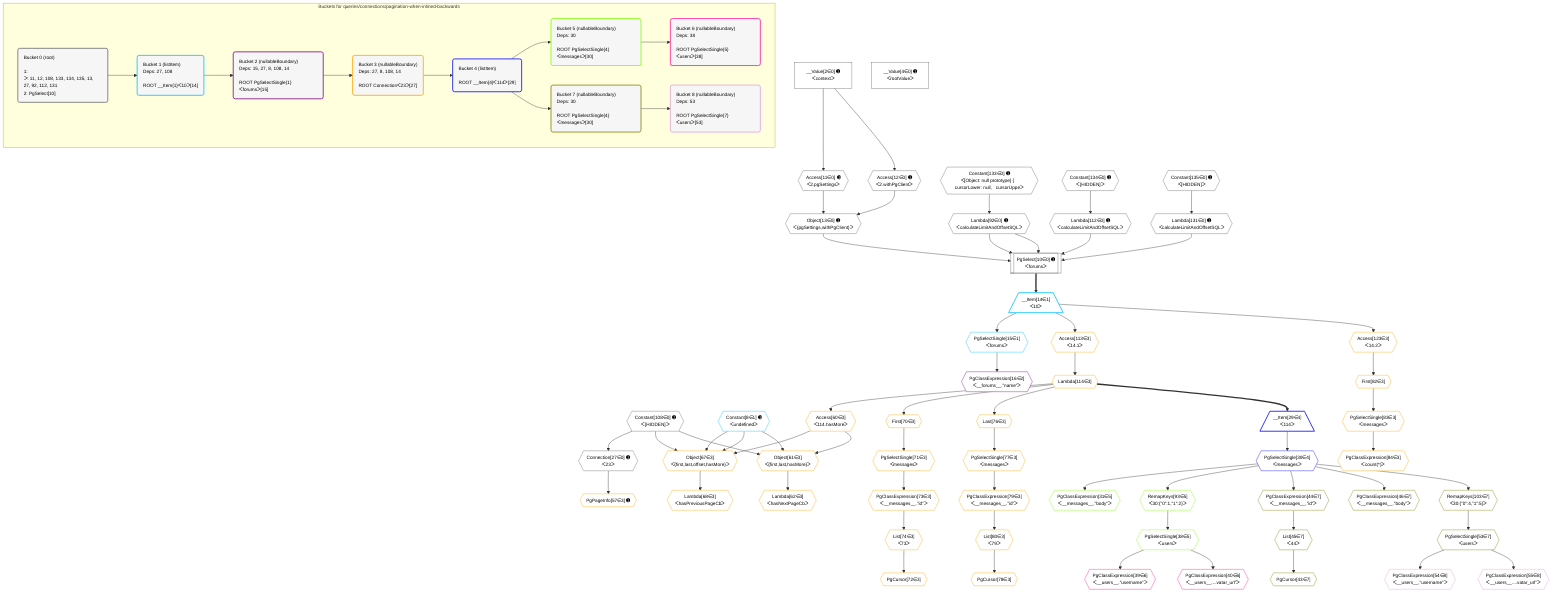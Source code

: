 %%{init: {'themeVariables': { 'fontSize': '12px'}}}%%
graph TD
    classDef path fill:#eee,stroke:#000,color:#000
    classDef plan fill:#fff,stroke-width:1px,color:#000
    classDef itemplan fill:#fff,stroke-width:2px,color:#000
    classDef unbatchedplan fill:#dff,stroke-width:1px,color:#000
    classDef sideeffectplan fill:#fcc,stroke-width:2px,color:#000
    classDef bucket fill:#f6f6f6,color:#000,stroke-width:2px,text-align:left


    %% plan dependencies
    PgSelect10[["PgSelect[10∈0] ➊<br />ᐸforumsᐳ"]]:::plan
    Object13{{"Object[13∈0] ➊<br />ᐸ{pgSettings,withPgClient}ᐳ"}}:::plan
    Lambda92{{"Lambda[92∈0] ➊<br />ᐸcalculateLimitAndOffsetSQLᐳ"}}:::plan
    Lambda112{{"Lambda[112∈0] ➊<br />ᐸcalculateLimitAndOffsetSQLᐳ"}}:::plan
    Lambda131{{"Lambda[131∈0] ➊<br />ᐸcalculateLimitAndOffsetSQLᐳ"}}:::plan
    Object13 & Lambda92 & Lambda112 & Lambda92 & Lambda131 --> PgSelect10
    Access11{{"Access[11∈0] ➊<br />ᐸ2.pgSettingsᐳ"}}:::plan
    Access12{{"Access[12∈0] ➊<br />ᐸ2.withPgClientᐳ"}}:::plan
    Access11 & Access12 --> Object13
    __Value2["__Value[2∈0] ➊<br />ᐸcontextᐳ"]:::plan
    __Value2 --> Access11
    __Value2 --> Access12
    Connection27{{"Connection[27∈0] ➊<br />ᐸ23ᐳ"}}:::plan
    Constant108{{"Constant[108∈0] ➊<br />ᐸ[HIDDEN]ᐳ"}}:::plan
    Constant108 --> Connection27
    Constant133{{"Constant[133∈0] ➊<br />ᐸ[Object: null prototype] {   cursorLower: null,   cursorUppeᐳ"}}:::plan
    Constant133 --> Lambda92
    Constant134{{"Constant[134∈0] ➊<br />ᐸ[HIDDEN]ᐳ"}}:::plan
    Constant134 --> Lambda112
    Constant135{{"Constant[135∈0] ➊<br />ᐸ[HIDDEN]ᐳ"}}:::plan
    Constant135 --> Lambda131
    __Value4["__Value[4∈0] ➊<br />ᐸrootValueᐳ"]:::plan
    __Item14[/"__Item[14∈1]<br />ᐸ10ᐳ"\]:::itemplan
    PgSelect10 ==> __Item14
    PgSelectSingle15{{"PgSelectSingle[15∈1]<br />ᐸforumsᐳ"}}:::plan
    __Item14 --> PgSelectSingle15
    Constant8{{"Constant[8∈1] ➊<br />ᐸundefinedᐳ"}}:::plan
    PgClassExpression16{{"PgClassExpression[16∈2]<br />ᐸ__forums__.”name”ᐳ"}}:::plan
    PgSelectSingle15 --> PgClassExpression16
    Object67{{"Object[67∈3]<br />ᐸ{first,last,offset,hasMore}ᐳ"}}:::plan
    Access60{{"Access[60∈3]<br />ᐸ114.hasMoreᐳ"}}:::plan
    Constant8 & Constant108 & Constant8 & Access60 --> Object67
    Object61{{"Object[61∈3]<br />ᐸ{first,last,hasMore}ᐳ"}}:::plan
    Constant8 & Constant108 & Access60 --> Object61
    PgPageInfo57{{"PgPageInfo[57∈3] ➊"}}:::plan
    Connection27 --> PgPageInfo57
    Lambda114{{"Lambda[114∈3]"}}:::plan
    Lambda114 --> Access60
    Lambda62{{"Lambda[62∈3]<br />ᐸhasNextPageCbᐳ"}}:::plan
    Object61 --> Lambda62
    Lambda68{{"Lambda[68∈3]<br />ᐸhasPreviousPageCbᐳ"}}:::plan
    Object67 --> Lambda68
    First70{{"First[70∈3]"}}:::plan
    Lambda114 --> First70
    PgSelectSingle71{{"PgSelectSingle[71∈3]<br />ᐸmessagesᐳ"}}:::plan
    First70 --> PgSelectSingle71
    PgCursor72{{"PgCursor[72∈3]"}}:::plan
    List74{{"List[74∈3]<br />ᐸ73ᐳ"}}:::plan
    List74 --> PgCursor72
    PgClassExpression73{{"PgClassExpression[73∈3]<br />ᐸ__messages__.”id”ᐳ"}}:::plan
    PgSelectSingle71 --> PgClassExpression73
    PgClassExpression73 --> List74
    Last76{{"Last[76∈3]"}}:::plan
    Lambda114 --> Last76
    PgSelectSingle77{{"PgSelectSingle[77∈3]<br />ᐸmessagesᐳ"}}:::plan
    Last76 --> PgSelectSingle77
    PgCursor78{{"PgCursor[78∈3]"}}:::plan
    List80{{"List[80∈3]<br />ᐸ79ᐳ"}}:::plan
    List80 --> PgCursor78
    PgClassExpression79{{"PgClassExpression[79∈3]<br />ᐸ__messages__.”id”ᐳ"}}:::plan
    PgSelectSingle77 --> PgClassExpression79
    PgClassExpression79 --> List80
    First82{{"First[82∈3]"}}:::plan
    Access123{{"Access[123∈3]<br />ᐸ14.2ᐳ"}}:::plan
    Access123 --> First82
    PgSelectSingle83{{"PgSelectSingle[83∈3]<br />ᐸmessagesᐳ"}}:::plan
    First82 --> PgSelectSingle83
    PgClassExpression84{{"PgClassExpression[84∈3]<br />ᐸcount(*)ᐳ"}}:::plan
    PgSelectSingle83 --> PgClassExpression84
    Access113{{"Access[113∈3]<br />ᐸ14.1ᐳ"}}:::plan
    __Item14 --> Access113
    Access113 --> Lambda114
    __Item14 --> Access123
    __Item29[/"__Item[29∈4]<br />ᐸ114ᐳ"\]:::itemplan
    Lambda114 ==> __Item29
    PgSelectSingle30{{"PgSelectSingle[30∈4]<br />ᐸmessagesᐳ"}}:::plan
    __Item29 --> PgSelectSingle30
    PgClassExpression31{{"PgClassExpression[31∈5]<br />ᐸ__messages__.”body”ᐳ"}}:::plan
    PgSelectSingle30 --> PgClassExpression31
    PgSelectSingle38{{"PgSelectSingle[38∈5]<br />ᐸusersᐳ"}}:::plan
    RemapKeys93{{"RemapKeys[93∈5]<br />ᐸ30:{”0”:1,”1”:2}ᐳ"}}:::plan
    RemapKeys93 --> PgSelectSingle38
    PgSelectSingle30 --> RemapKeys93
    PgClassExpression39{{"PgClassExpression[39∈6]<br />ᐸ__users__.”username”ᐳ"}}:::plan
    PgSelectSingle38 --> PgClassExpression39
    PgClassExpression40{{"PgClassExpression[40∈6]<br />ᐸ__users__....vatar_url”ᐳ"}}:::plan
    PgSelectSingle38 --> PgClassExpression40
    PgCursor43{{"PgCursor[43∈7]"}}:::plan
    List45{{"List[45∈7]<br />ᐸ44ᐳ"}}:::plan
    List45 --> PgCursor43
    PgClassExpression44{{"PgClassExpression[44∈7]<br />ᐸ__messages__.”id”ᐳ"}}:::plan
    PgSelectSingle30 --> PgClassExpression44
    PgClassExpression44 --> List45
    PgClassExpression46{{"PgClassExpression[46∈7]<br />ᐸ__messages__.”body”ᐳ"}}:::plan
    PgSelectSingle30 --> PgClassExpression46
    PgSelectSingle53{{"PgSelectSingle[53∈7]<br />ᐸusersᐳ"}}:::plan
    RemapKeys103{{"RemapKeys[103∈7]<br />ᐸ30:{”0”:4,”1”:5}ᐳ"}}:::plan
    RemapKeys103 --> PgSelectSingle53
    PgSelectSingle30 --> RemapKeys103
    PgClassExpression54{{"PgClassExpression[54∈8]<br />ᐸ__users__.”username”ᐳ"}}:::plan
    PgSelectSingle53 --> PgClassExpression54
    PgClassExpression55{{"PgClassExpression[55∈8]<br />ᐸ__users__....vatar_url”ᐳ"}}:::plan
    PgSelectSingle53 --> PgClassExpression55

    %% define steps

    subgraph "Buckets for queries/connections/pagination-when-inlined-backwards"
    Bucket0("Bucket 0 (root)<br /><br />1: <br />ᐳ: 11, 12, 108, 133, 134, 135, 13, 27, 92, 112, 131<br />2: PgSelect[10]"):::bucket
    classDef bucket0 stroke:#696969
    class Bucket0,__Value2,__Value4,PgSelect10,Access11,Access12,Object13,Connection27,Lambda92,Constant108,Lambda112,Lambda131,Constant133,Constant134,Constant135 bucket0
    Bucket1("Bucket 1 (listItem)<br />Deps: 27, 108<br /><br />ROOT __Item{1}ᐸ10ᐳ[14]"):::bucket
    classDef bucket1 stroke:#00bfff
    class Bucket1,Constant8,__Item14,PgSelectSingle15 bucket1
    Bucket2("Bucket 2 (nullableBoundary)<br />Deps: 15, 27, 8, 108, 14<br /><br />ROOT PgSelectSingle{1}ᐸforumsᐳ[15]"):::bucket
    classDef bucket2 stroke:#7f007f
    class Bucket2,PgClassExpression16 bucket2
    Bucket3("Bucket 3 (nullableBoundary)<br />Deps: 27, 8, 108, 14<br /><br />ROOT Connectionᐸ23ᐳ[27]"):::bucket
    classDef bucket3 stroke:#ffa500
    class Bucket3,PgPageInfo57,Access60,Object61,Lambda62,Object67,Lambda68,First70,PgSelectSingle71,PgCursor72,PgClassExpression73,List74,Last76,PgSelectSingle77,PgCursor78,PgClassExpression79,List80,First82,PgSelectSingle83,PgClassExpression84,Access113,Lambda114,Access123 bucket3
    Bucket4("Bucket 4 (listItem)<br /><br />ROOT __Item{4}ᐸ114ᐳ[29]"):::bucket
    classDef bucket4 stroke:#0000ff
    class Bucket4,__Item29,PgSelectSingle30 bucket4
    Bucket5("Bucket 5 (nullableBoundary)<br />Deps: 30<br /><br />ROOT PgSelectSingle{4}ᐸmessagesᐳ[30]"):::bucket
    classDef bucket5 stroke:#7fff00
    class Bucket5,PgClassExpression31,PgSelectSingle38,RemapKeys93 bucket5
    Bucket6("Bucket 6 (nullableBoundary)<br />Deps: 38<br /><br />ROOT PgSelectSingle{5}ᐸusersᐳ[38]"):::bucket
    classDef bucket6 stroke:#ff1493
    class Bucket6,PgClassExpression39,PgClassExpression40 bucket6
    Bucket7("Bucket 7 (nullableBoundary)<br />Deps: 30<br /><br />ROOT PgSelectSingle{4}ᐸmessagesᐳ[30]"):::bucket
    classDef bucket7 stroke:#808000
    class Bucket7,PgCursor43,PgClassExpression44,List45,PgClassExpression46,PgSelectSingle53,RemapKeys103 bucket7
    Bucket8("Bucket 8 (nullableBoundary)<br />Deps: 53<br /><br />ROOT PgSelectSingle{7}ᐸusersᐳ[53]"):::bucket
    classDef bucket8 stroke:#dda0dd
    class Bucket8,PgClassExpression54,PgClassExpression55 bucket8
    Bucket0 --> Bucket1
    Bucket1 --> Bucket2
    Bucket2 --> Bucket3
    Bucket3 --> Bucket4
    Bucket4 --> Bucket5 & Bucket7
    Bucket5 --> Bucket6
    Bucket7 --> Bucket8
    end
